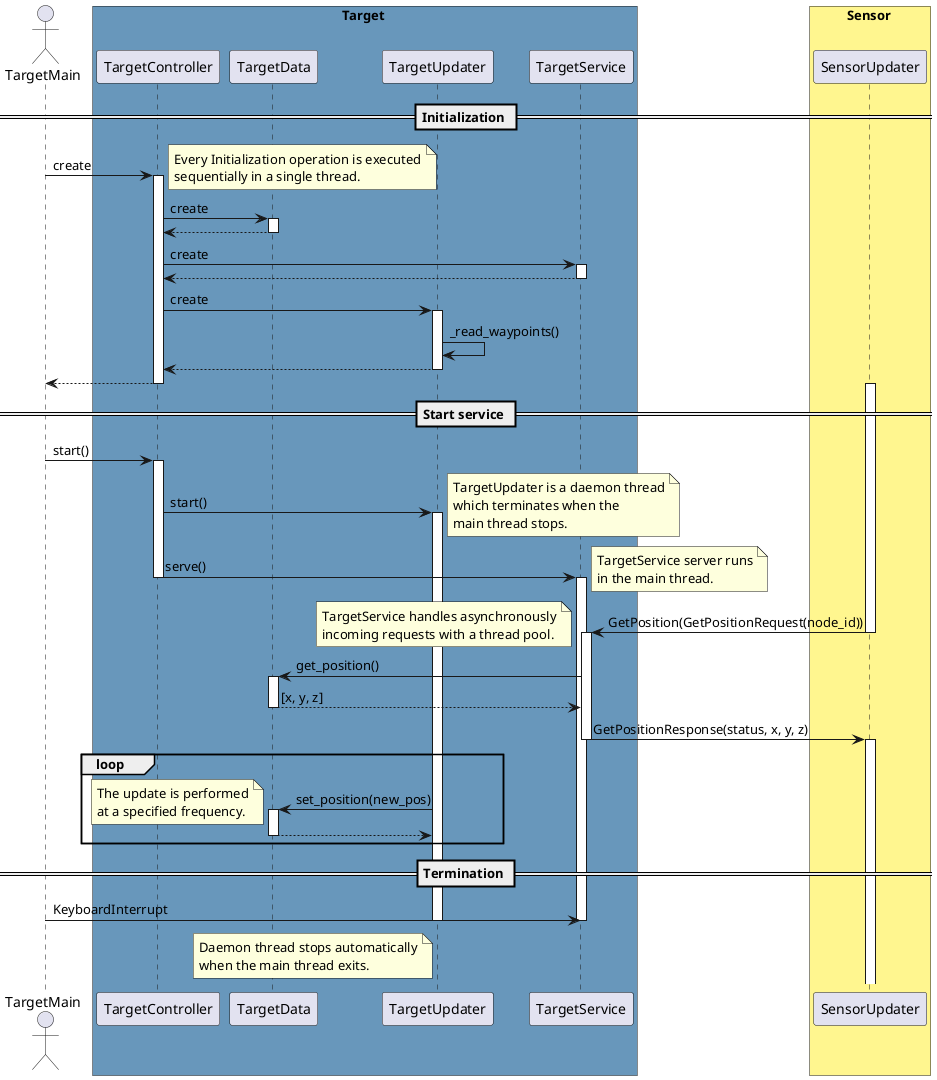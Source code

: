 @startuml

skinparam backgroundColor #FFFFFF

' Defines the participants in the protocol
actor TargetMain

box Target #6897BB
participant "TargetController" as TargetController
participant "TargetData" as TargetData
participant "TargetUpdater" as TargetUpdater
participant "TargetService" as TargetService
end box

box Sensor #FFF68F
participant "SensorUpdater" as SensorUpdater
end box

== Initialization ==

' The target main creates an instance of TargetController
TargetMain -> TargetController: create
note right: Every Initialization operation is executed\nsequentially in a single thread.
activate TargetController

' The TargetController creates an instance of TargetData
TargetController -> TargetData: create
activate TargetData
return

' The TargetController creates an instance of TargetService
TargetController -> TargetService: create
activate TargetService
return

' The TargetController creates an instance of TargetUpdater
TargetController -> TargetUpdater: create
activate TargetUpdater
TargetUpdater -> TargetUpdater: _read_waypoints()
return

' The creation of TargetController is terminated
TargetController --> TargetMain
deactivate TargetController

== Start service ==

' The SensorUpdater thread is running
activate SensorUpdater

' The target main starts the execution of TargetController
TargetMain -> TargetController: start()
activate TargetController

' TargetController starts the TargetUpdater daemon
TargetController -> TargetUpdater: start()
note right: TargetUpdater is a daemon thread\nwhich terminates when the\nmain thread stops.
activate TargetUpdater

' TargetController starts the TargetService server
TargetController -> TargetService: serve()
note right: TargetService server runs\nin the main thread.
deactivate TargetController

' TargetService thread is running waiting for incoming requests
activate TargetService

' SensorUpdater requests GetPosition via gRPC to TargetService
SensorUpdater -> TargetService: GetPosition(GetPositionRequest(node_id))

' The RPC request blocks the SensorUpdater thread while waiting for a response
deactivate SensorUpdater

' TargetService receives the RPC request for GetPosition
' TargetService has a thread pool for handling asynchronously the requests
' from multiple client, it assigns the request to a worker thread
activate TargetService
note left: TargetService handles asynchronously\nincoming requests with a thread pool.

' TargetService executes the GetPosition procedure requesting the target
' coordinates to TargetData
TargetService -> TargetData: get_position()
activate TargetData
return [x, y, z]

' The TargetService sends a GetPositionResponse message to the SensorUpdater containing
' a positive status for the requested operation and the coordinates of the target
TargetService -> SensorUpdater: GetPositionResponse(status, x, y, z)
deactivate TargetService

' SensorUpdater receives the response
activate SensorUpdater

' TargetUpdater thread updates the target position
loop
    ' TargetUpdater sends the new position to TargetData
    TargetUpdater -> TargetData: set_position(new_pos)
    note left: The update is performed\nat a specified frequency.
    activate TargetData
    return
end loop

== Termination ==

' The target main terminates the execution using Ctrl+C
TargetMain -> TargetService: KeyboardInterrupt

' TargetService that runs in the main thread is stopped
deactivate TargetService

' TargetUpdater stops when the main thread is terminated due to be daemon
deactivate TargetUpdater
note left of TargetUpdater: Daemon thread stops automatically\nwhen the main thread exits.

@enduml